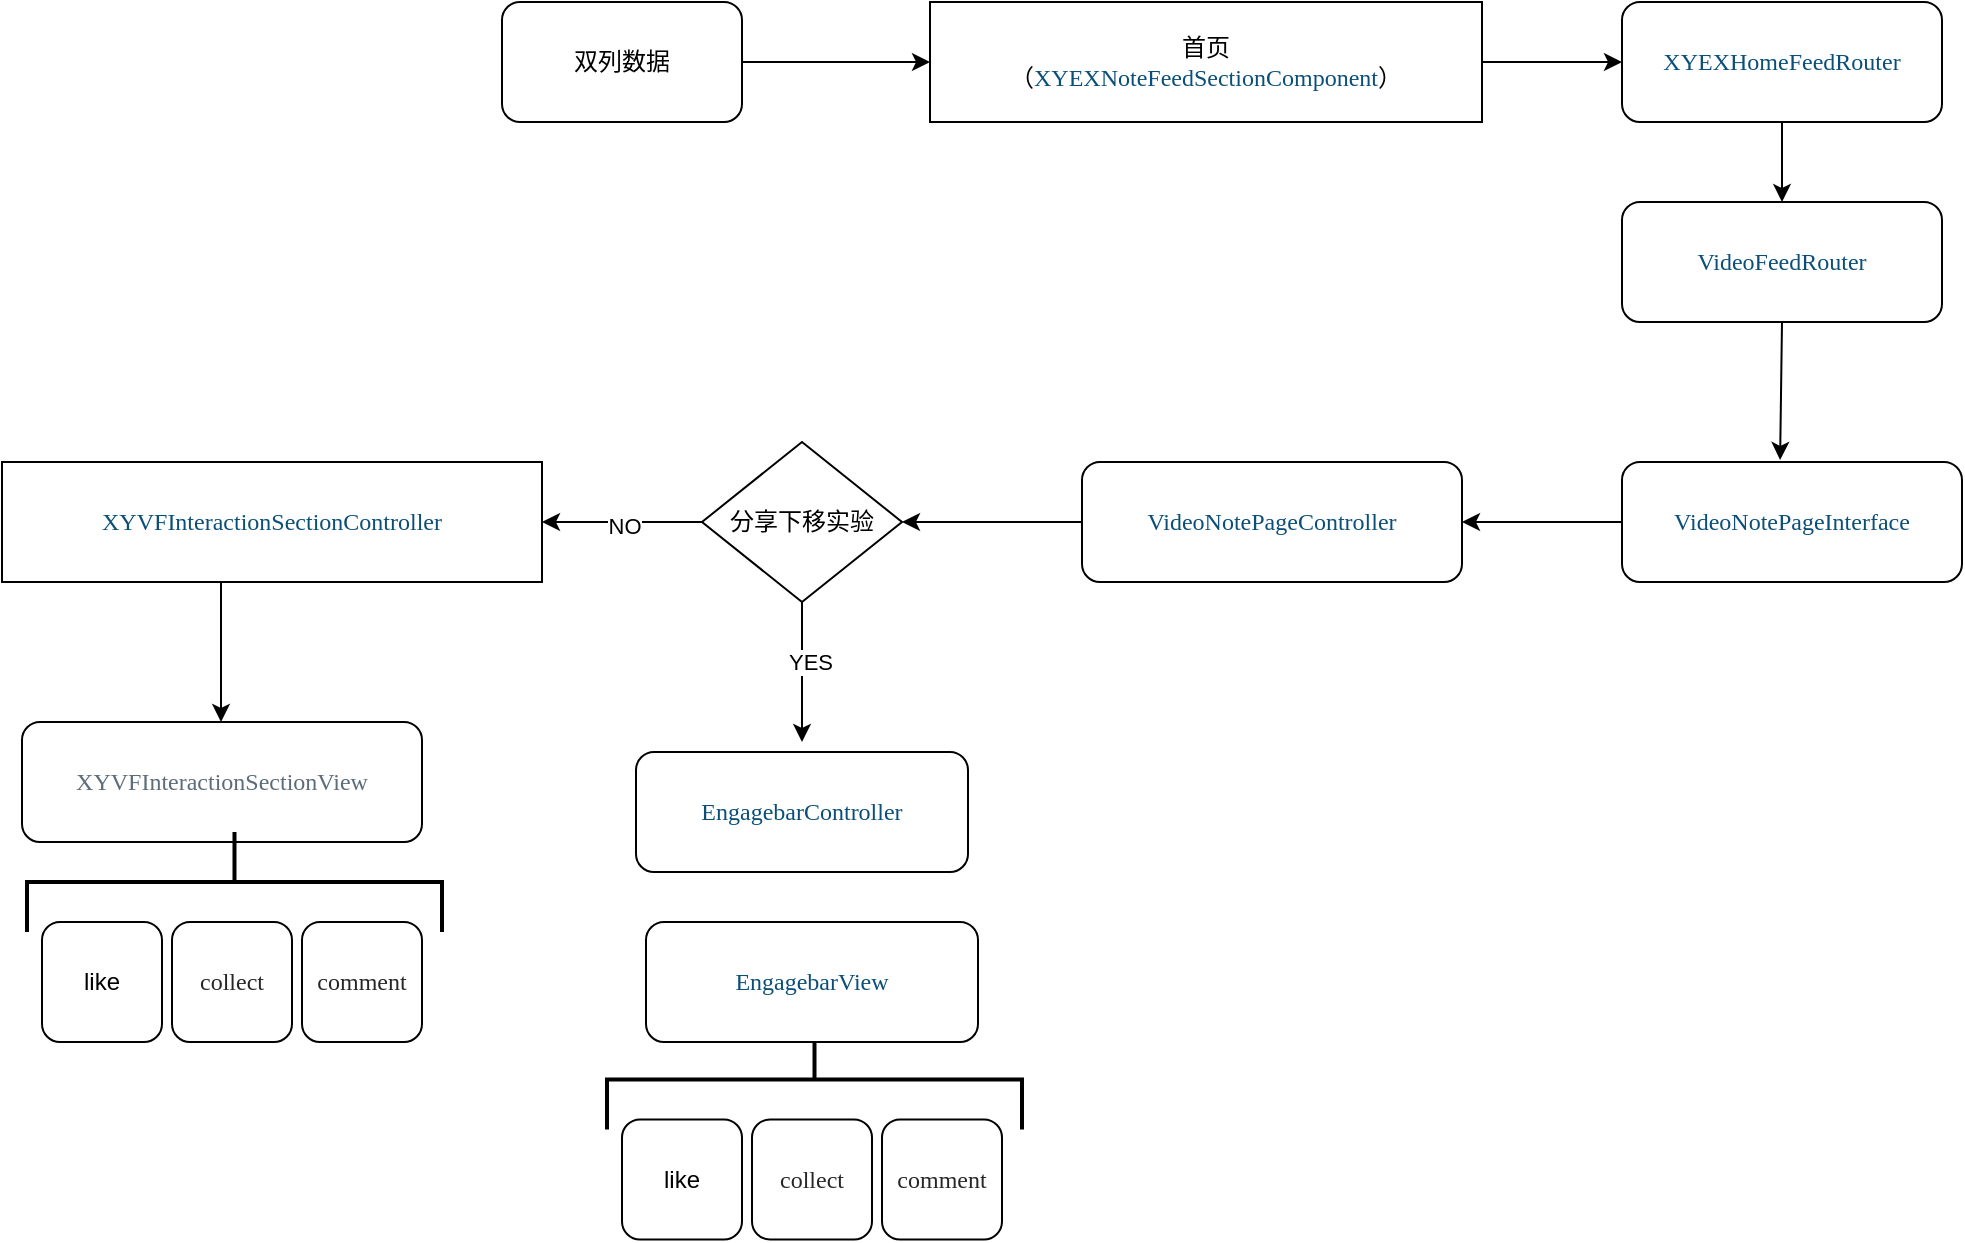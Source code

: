 <mxfile version="24.2.5" type="github">
  <diagram name="第 1 页" id="eo_3275CrOYiKsIcWTfc">
    <mxGraphModel dx="1747" dy="610" grid="1" gridSize="10" guides="1" tooltips="1" connect="1" arrows="1" fold="1" page="1" pageScale="1" pageWidth="827" pageHeight="1169" math="0" shadow="0">
      <root>
        <mxCell id="0" />
        <mxCell id="1" parent="0" />
        <mxCell id="oxLA1AgyFHd_tjugPumf-1" value="双列数据" style="rounded=1;whiteSpace=wrap;html=1;" vertex="1" parent="1">
          <mxGeometry x="200" y="210" width="120" height="60" as="geometry" />
        </mxCell>
        <mxCell id="oxLA1AgyFHd_tjugPumf-2" value="首页&lt;div&gt;（&lt;span style=&quot;background-color: rgb(255, 255, 255); color: rgb(11, 79, 121); font-family: Menlo; text-align: start;&quot;&gt;XYEXNoteFeedSectionComponent&lt;/span&gt;&lt;span style=&quot;background-color: initial;&quot;&gt;）&lt;/span&gt;&lt;/div&gt;" style="rounded=0;whiteSpace=wrap;html=1;" vertex="1" parent="1">
          <mxGeometry x="414" y="210" width="276" height="60" as="geometry" />
        </mxCell>
        <mxCell id="oxLA1AgyFHd_tjugPumf-5" value="" style="endArrow=classic;html=1;rounded=0;entryX=0;entryY=0.5;entryDx=0;entryDy=0;" edge="1" parent="1" target="oxLA1AgyFHd_tjugPumf-2">
          <mxGeometry width="50" height="50" relative="1" as="geometry">
            <mxPoint x="320" y="240" as="sourcePoint" />
            <mxPoint x="370" y="190" as="targetPoint" />
          </mxGeometry>
        </mxCell>
        <mxCell id="oxLA1AgyFHd_tjugPumf-9" value="&lt;p style=&quot;margin: 0px; font-variant-numeric: normal; font-variant-east-asian: normal; font-stretch: normal; line-height: normal; font-family: Menlo; color: rgb(11, 79, 121); background-color: rgb(255, 255, 255); text-align: start;&quot; class=&quot;p1&quot;&gt;XYEXHomeFeedRouter&lt;/p&gt;" style="rounded=1;whiteSpace=wrap;html=1;" vertex="1" parent="1">
          <mxGeometry x="760" y="210" width="160" height="60" as="geometry" />
        </mxCell>
        <mxCell id="oxLA1AgyFHd_tjugPumf-10" value="" style="endArrow=classic;html=1;rounded=0;entryX=0;entryY=0.5;entryDx=0;entryDy=0;" edge="1" parent="1" target="oxLA1AgyFHd_tjugPumf-9">
          <mxGeometry width="50" height="50" relative="1" as="geometry">
            <mxPoint x="690" y="240" as="sourcePoint" />
            <mxPoint x="740" y="190" as="targetPoint" />
          </mxGeometry>
        </mxCell>
        <mxCell id="oxLA1AgyFHd_tjugPumf-11" value="&lt;p style=&quot;margin: 0px; font-variant-numeric: normal; font-variant-east-asian: normal; font-stretch: normal; line-height: normal; font-family: Menlo; color: rgb(11, 79, 121); background-color: rgb(255, 255, 255); text-align: start;&quot; class=&quot;p1&quot;&gt;VideoFeedRouter&lt;/p&gt;" style="rounded=1;whiteSpace=wrap;html=1;" vertex="1" parent="1">
          <mxGeometry x="760" y="310" width="160" height="60" as="geometry" />
        </mxCell>
        <mxCell id="oxLA1AgyFHd_tjugPumf-12" value="" style="endArrow=classic;html=1;rounded=0;entryX=0.5;entryY=0;entryDx=0;entryDy=0;" edge="1" parent="1" target="oxLA1AgyFHd_tjugPumf-11">
          <mxGeometry width="50" height="50" relative="1" as="geometry">
            <mxPoint x="840" y="270" as="sourcePoint" />
            <mxPoint x="890" y="220" as="targetPoint" />
          </mxGeometry>
        </mxCell>
        <mxCell id="oxLA1AgyFHd_tjugPumf-14" value="&lt;p style=&quot;margin: 0px; font-variant-numeric: normal; font-variant-east-asian: normal; font-stretch: normal; line-height: normal; font-family: Menlo; color: rgb(11, 79, 121); background-color: rgb(255, 255, 255); text-align: start;&quot; class=&quot;p1&quot;&gt;VideoNotePageInterface&lt;/p&gt;" style="rounded=1;whiteSpace=wrap;html=1;" vertex="1" parent="1">
          <mxGeometry x="760" y="440" width="170" height="60" as="geometry" />
        </mxCell>
        <mxCell id="oxLA1AgyFHd_tjugPumf-15" value="" style="endArrow=classic;html=1;rounded=0;entryX=0.465;entryY=-0.017;entryDx=0;entryDy=0;entryPerimeter=0;" edge="1" parent="1" target="oxLA1AgyFHd_tjugPumf-14">
          <mxGeometry width="50" height="50" relative="1" as="geometry">
            <mxPoint x="840" y="370" as="sourcePoint" />
            <mxPoint x="890" y="320" as="targetPoint" />
          </mxGeometry>
        </mxCell>
        <mxCell id="oxLA1AgyFHd_tjugPumf-16" value="&lt;p style=&quot;margin: 0px; font-variant-numeric: normal; font-variant-east-asian: normal; font-stretch: normal; line-height: normal; font-family: Menlo; color: rgb(11, 79, 121); background-color: rgb(255, 255, 255); text-align: start;&quot; class=&quot;p1&quot;&gt;VideoNotePageController&lt;/p&gt;" style="rounded=1;whiteSpace=wrap;html=1;" vertex="1" parent="1">
          <mxGeometry x="490" y="440" width="190" height="60" as="geometry" />
        </mxCell>
        <mxCell id="oxLA1AgyFHd_tjugPumf-17" value="" style="endArrow=classic;html=1;rounded=0;entryX=1;entryY=0.5;entryDx=0;entryDy=0;" edge="1" parent="1" target="oxLA1AgyFHd_tjugPumf-16">
          <mxGeometry width="50" height="50" relative="1" as="geometry">
            <mxPoint x="760" y="470" as="sourcePoint" />
            <mxPoint x="810" y="420" as="targetPoint" />
          </mxGeometry>
        </mxCell>
        <mxCell id="oxLA1AgyFHd_tjugPumf-18" value="" style="endArrow=classic;html=1;rounded=0;" edge="1" parent="1">
          <mxGeometry width="50" height="50" relative="1" as="geometry">
            <mxPoint x="490" y="470" as="sourcePoint" />
            <mxPoint x="400" y="470" as="targetPoint" />
          </mxGeometry>
        </mxCell>
        <mxCell id="oxLA1AgyFHd_tjugPumf-19" value="分享下移实验" style="rhombus;whiteSpace=wrap;html=1;" vertex="1" parent="1">
          <mxGeometry x="300" y="430" width="100" height="80" as="geometry" />
        </mxCell>
        <mxCell id="oxLA1AgyFHd_tjugPumf-20" value="" style="endArrow=classic;html=1;rounded=0;" edge="1" parent="1">
          <mxGeometry width="50" height="50" relative="1" as="geometry">
            <mxPoint x="350" y="510" as="sourcePoint" />
            <mxPoint x="350" y="580" as="targetPoint" />
          </mxGeometry>
        </mxCell>
        <mxCell id="oxLA1AgyFHd_tjugPumf-23" value="YES" style="edgeLabel;html=1;align=center;verticalAlign=middle;resizable=0;points=[];" vertex="1" connectable="0" parent="oxLA1AgyFHd_tjugPumf-20">
          <mxGeometry x="-0.143" y="4" relative="1" as="geometry">
            <mxPoint as="offset" />
          </mxGeometry>
        </mxCell>
        <mxCell id="oxLA1AgyFHd_tjugPumf-22" value="" style="endArrow=classic;html=1;rounded=0;" edge="1" parent="1">
          <mxGeometry width="50" height="50" relative="1" as="geometry">
            <mxPoint x="300" y="470" as="sourcePoint" />
            <mxPoint x="220" y="470" as="targetPoint" />
          </mxGeometry>
        </mxCell>
        <mxCell id="oxLA1AgyFHd_tjugPumf-24" value="NO" style="edgeLabel;html=1;align=center;verticalAlign=middle;resizable=0;points=[];" vertex="1" connectable="0" parent="oxLA1AgyFHd_tjugPumf-22">
          <mxGeometry x="-0.025" y="2" relative="1" as="geometry">
            <mxPoint as="offset" />
          </mxGeometry>
        </mxCell>
        <mxCell id="oxLA1AgyFHd_tjugPumf-25" value="&lt;p style=&quot;margin: 0px; font-variant-numeric: normal; font-variant-east-asian: normal; font-stretch: normal; line-height: normal; font-family: Menlo; color: rgb(11, 79, 121); background-color: rgb(255, 255, 255); text-align: start;&quot; class=&quot;p1&quot;&gt;EngagebarController&lt;/p&gt;" style="rounded=1;whiteSpace=wrap;html=1;" vertex="1" parent="1">
          <mxGeometry x="267" y="585" width="166" height="60" as="geometry" />
        </mxCell>
        <mxCell id="oxLA1AgyFHd_tjugPumf-26" value="&lt;p style=&quot;margin: 0px; font-variant-numeric: normal; font-variant-east-asian: normal; font-stretch: normal; line-height: normal; font-family: Menlo; color: rgb(11, 79, 121); background-color: rgb(255, 255, 255); text-align: start;&quot; class=&quot;p1&quot;&gt;XYVFInteractionSectionController&lt;/p&gt;" style="rounded=0;whiteSpace=wrap;html=1;" vertex="1" parent="1">
          <mxGeometry x="-50" y="440" width="270" height="60" as="geometry" />
        </mxCell>
        <mxCell id="oxLA1AgyFHd_tjugPumf-27" value="" style="endArrow=classic;html=1;rounded=0;" edge="1" parent="1">
          <mxGeometry width="50" height="50" relative="1" as="geometry">
            <mxPoint x="59.5" y="500" as="sourcePoint" />
            <mxPoint x="59.5" y="570" as="targetPoint" />
          </mxGeometry>
        </mxCell>
        <mxCell id="oxLA1AgyFHd_tjugPumf-28" value="&lt;p style=&quot;margin: 0px; font-variant-numeric: normal; font-variant-east-asian: normal; font-stretch: normal; line-height: normal; font-family: Menlo; color: rgb(93, 108, 121); background-color: rgb(255, 255, 255); text-align: start;&quot; class=&quot;p1&quot;&gt;XYVFInteractionSectionView&lt;/p&gt;" style="rounded=1;whiteSpace=wrap;html=1;" vertex="1" parent="1">
          <mxGeometry x="-40" y="570" width="200" height="60" as="geometry" />
        </mxCell>
        <mxCell id="oxLA1AgyFHd_tjugPumf-30" value="" style="strokeWidth=2;html=1;shape=mxgraph.flowchart.annotation_2;align=left;labelPosition=right;pointerEvents=1;rotation=90;" vertex="1" parent="1">
          <mxGeometry x="41.25" y="546.25" width="50" height="207.5" as="geometry" />
        </mxCell>
        <mxCell id="oxLA1AgyFHd_tjugPumf-31" value="like" style="rounded=1;whiteSpace=wrap;html=1;" vertex="1" parent="1">
          <mxGeometry x="-30" y="670" width="60" height="60" as="geometry" />
        </mxCell>
        <mxCell id="oxLA1AgyFHd_tjugPumf-32" value="&lt;p style=&quot;margin: 0px; font-variant-numeric: normal; font-variant-east-asian: normal; font-stretch: normal; line-height: normal; font-family: Menlo; color: rgba(0, 0, 0, 0.85); background-color: rgb(255, 255, 255); text-align: start;&quot; class=&quot;p1&quot;&gt;collect&lt;/p&gt;" style="rounded=1;whiteSpace=wrap;html=1;" vertex="1" parent="1">
          <mxGeometry x="35" y="670" width="60" height="60" as="geometry" />
        </mxCell>
        <mxCell id="oxLA1AgyFHd_tjugPumf-34" value="&lt;p style=&quot;margin: 0px; font-variant-numeric: normal; font-variant-east-asian: normal; font-stretch: normal; line-height: normal; font-family: Menlo; color: rgba(0, 0, 0, 0.85); background-color: rgb(255, 255, 255); text-align: start;&quot; class=&quot;p1&quot;&gt;comment&lt;/p&gt;" style="rounded=1;whiteSpace=wrap;html=1;" vertex="1" parent="1">
          <mxGeometry x="100" y="670" width="60" height="60" as="geometry" />
        </mxCell>
        <mxCell id="oxLA1AgyFHd_tjugPumf-35" value="" style="strokeWidth=2;html=1;shape=mxgraph.flowchart.annotation_2;align=left;labelPosition=right;pointerEvents=1;rotation=90;" vertex="1" parent="1">
          <mxGeometry x="331.25" y="645" width="50" height="207.5" as="geometry" />
        </mxCell>
        <mxCell id="oxLA1AgyFHd_tjugPumf-36" value="like" style="rounded=1;whiteSpace=wrap;html=1;" vertex="1" parent="1">
          <mxGeometry x="260" y="768.75" width="60" height="60" as="geometry" />
        </mxCell>
        <mxCell id="oxLA1AgyFHd_tjugPumf-37" value="&lt;p style=&quot;margin: 0px; font-variant-numeric: normal; font-variant-east-asian: normal; font-stretch: normal; line-height: normal; font-family: Menlo; color: rgba(0, 0, 0, 0.85); background-color: rgb(255, 255, 255); text-align: start;&quot; class=&quot;p1&quot;&gt;collect&lt;/p&gt;" style="rounded=1;whiteSpace=wrap;html=1;" vertex="1" parent="1">
          <mxGeometry x="325" y="768.75" width="60" height="60" as="geometry" />
        </mxCell>
        <mxCell id="oxLA1AgyFHd_tjugPumf-38" value="&lt;p style=&quot;margin: 0px; font-variant-numeric: normal; font-variant-east-asian: normal; font-stretch: normal; line-height: normal; font-family: Menlo; color: rgba(0, 0, 0, 0.85); background-color: rgb(255, 255, 255); text-align: start;&quot; class=&quot;p1&quot;&gt;comment&lt;/p&gt;" style="rounded=1;whiteSpace=wrap;html=1;" vertex="1" parent="1">
          <mxGeometry x="390" y="768.75" width="60" height="60" as="geometry" />
        </mxCell>
        <mxCell id="oxLA1AgyFHd_tjugPumf-39" value="&lt;p style=&quot;margin: 0px; font-variant-numeric: normal; font-variant-east-asian: normal; font-stretch: normal; line-height: normal; font-family: Menlo; color: rgb(11, 79, 121); background-color: rgb(255, 255, 255); text-align: start;&quot; class=&quot;p1&quot;&gt;EngagebarView&lt;/p&gt;" style="rounded=1;whiteSpace=wrap;html=1;" vertex="1" parent="1">
          <mxGeometry x="272" y="670" width="166" height="60" as="geometry" />
        </mxCell>
      </root>
    </mxGraphModel>
  </diagram>
</mxfile>
